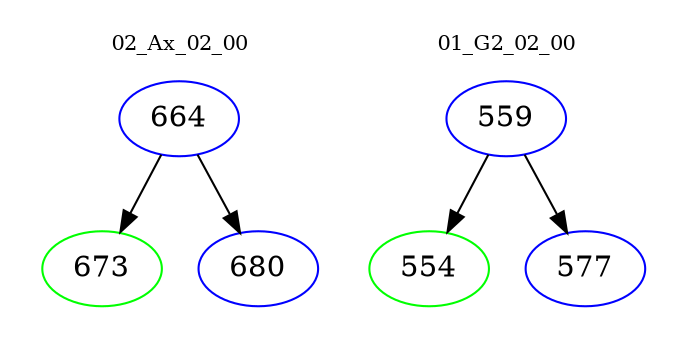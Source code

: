 digraph{
subgraph cluster_0 {
color = white
label = "02_Ax_02_00";
fontsize=10;
T0_664 [label="664", color="blue"]
T0_664 -> T0_673 [color="black"]
T0_673 [label="673", color="green"]
T0_664 -> T0_680 [color="black"]
T0_680 [label="680", color="blue"]
}
subgraph cluster_1 {
color = white
label = "01_G2_02_00";
fontsize=10;
T1_559 [label="559", color="blue"]
T1_559 -> T1_554 [color="black"]
T1_554 [label="554", color="green"]
T1_559 -> T1_577 [color="black"]
T1_577 [label="577", color="blue"]
}
}
